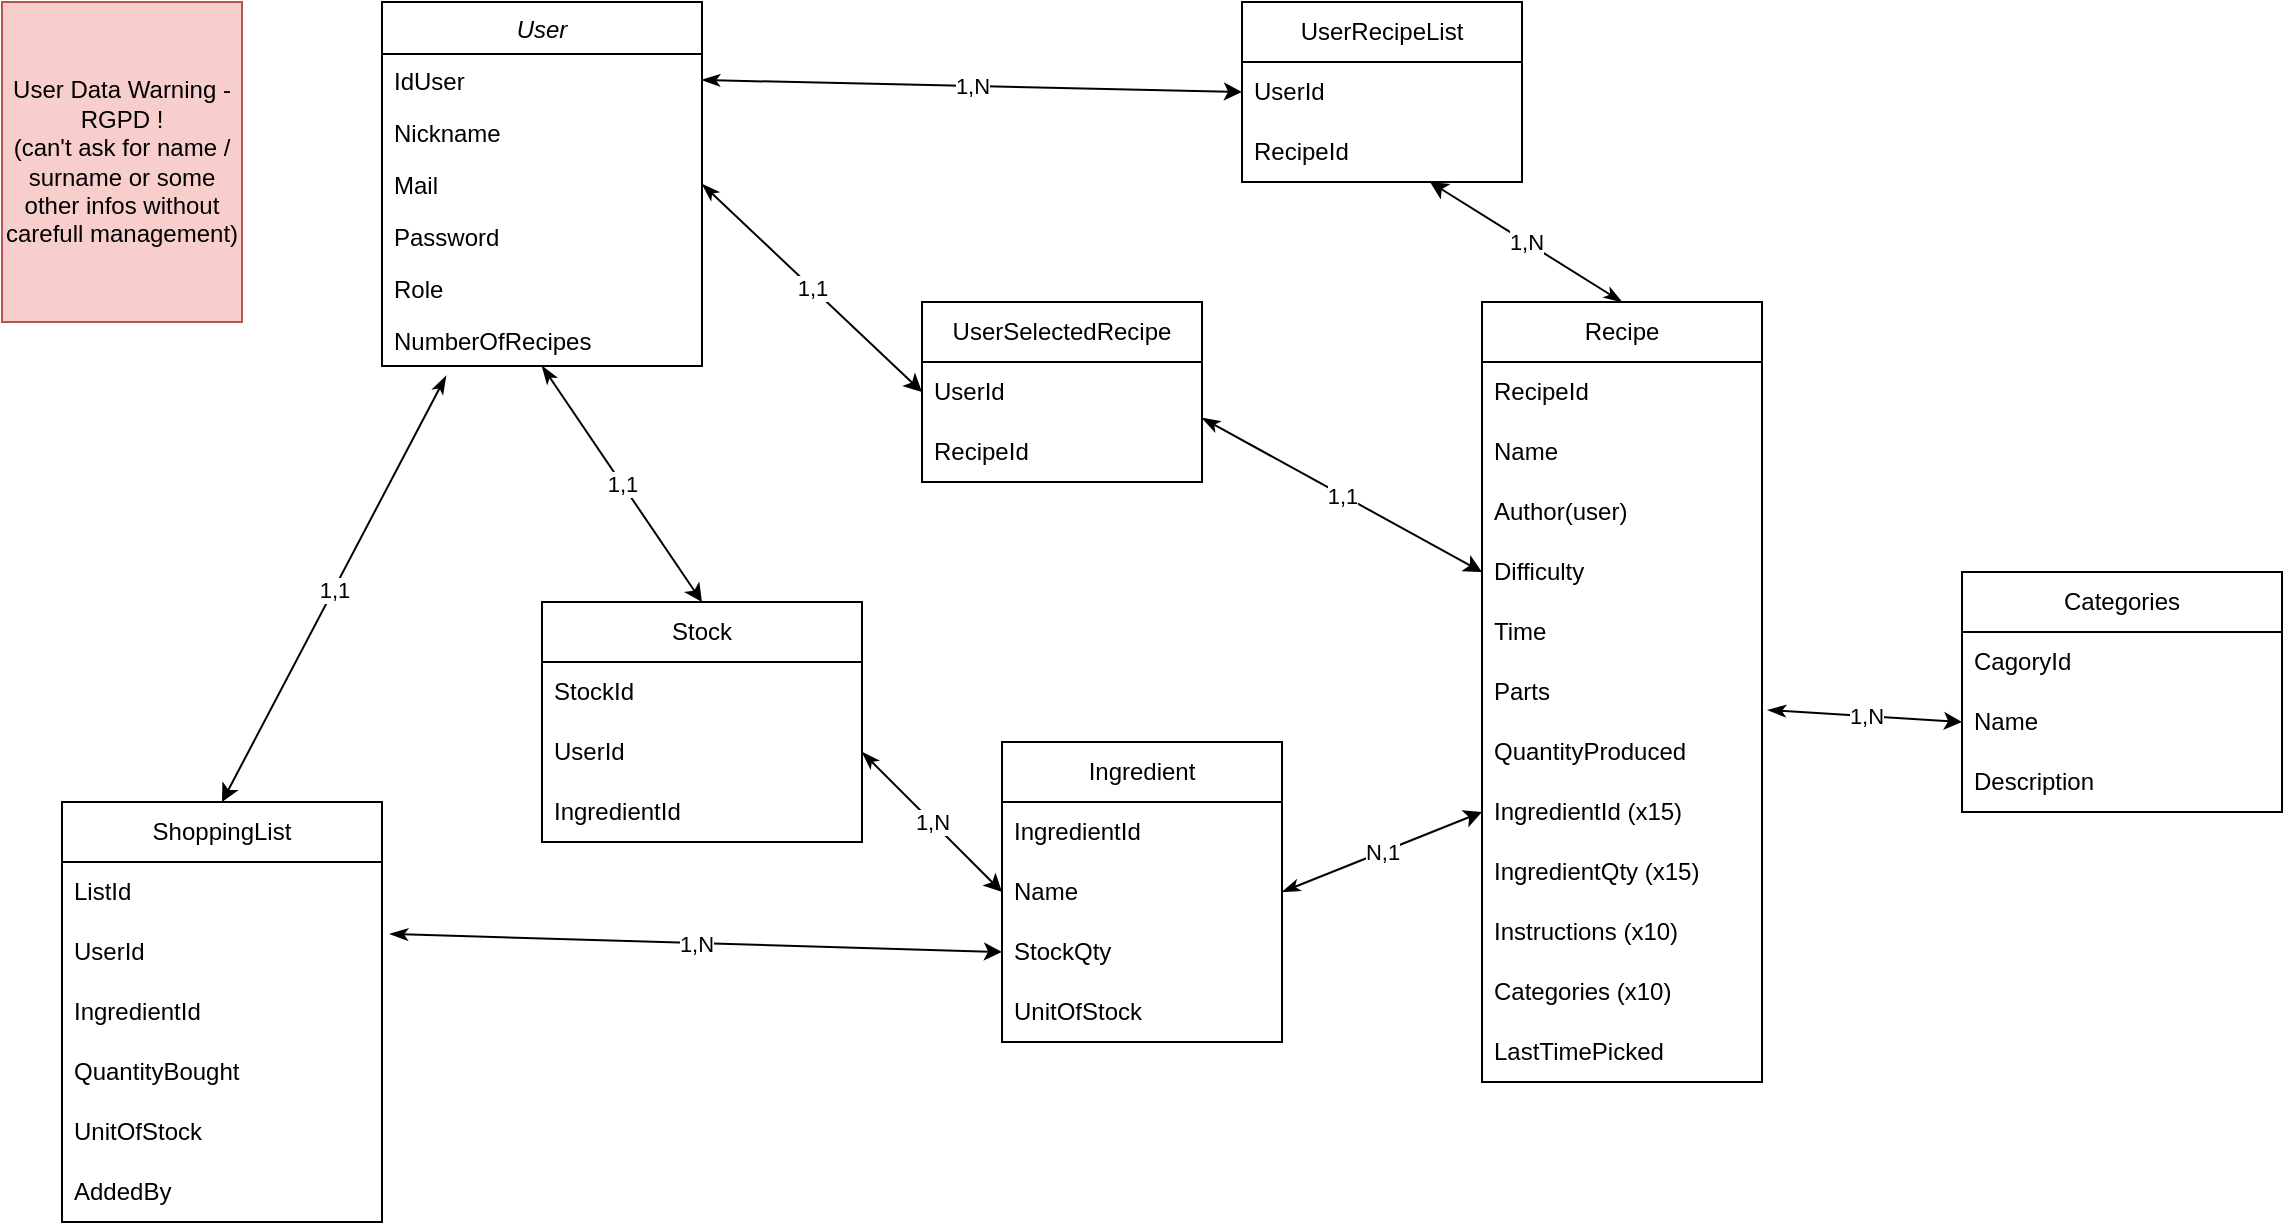 <mxfile version="21.1.4" type="github">
  <diagram id="C5RBs43oDa-KdzZeNtuy" name="Page-1">
    <mxGraphModel dx="1235" dy="666" grid="1" gridSize="10" guides="1" tooltips="1" connect="1" arrows="1" fold="1" page="1" pageScale="1" pageWidth="827" pageHeight="1169" math="0" shadow="0">
      <root>
        <mxCell id="WIyWlLk6GJQsqaUBKTNV-0" />
        <mxCell id="WIyWlLk6GJQsqaUBKTNV-1" parent="WIyWlLk6GJQsqaUBKTNV-0" />
        <mxCell id="zkfFHV4jXpPFQw0GAbJ--0" value="User" style="swimlane;fontStyle=2;align=center;verticalAlign=top;childLayout=stackLayout;horizontal=1;startSize=26;horizontalStack=0;resizeParent=1;resizeLast=0;collapsible=1;marginBottom=0;rounded=0;shadow=0;strokeWidth=1;" parent="WIyWlLk6GJQsqaUBKTNV-1" vertex="1">
          <mxGeometry x="200" y="10" width="160" height="182" as="geometry">
            <mxRectangle x="230" y="140" width="160" height="26" as="alternateBounds" />
          </mxGeometry>
        </mxCell>
        <mxCell id="zkfFHV4jXpPFQw0GAbJ--1" value="IdUser" style="text;align=left;verticalAlign=top;spacingLeft=4;spacingRight=4;overflow=hidden;rotatable=0;points=[[0,0.5],[1,0.5]];portConstraint=eastwest;" parent="zkfFHV4jXpPFQw0GAbJ--0" vertex="1">
          <mxGeometry y="26" width="160" height="26" as="geometry" />
        </mxCell>
        <mxCell id="ID5eZU1FUtA1wJAW-733-2" value="Nickname" style="text;align=left;verticalAlign=top;spacingLeft=4;spacingRight=4;overflow=hidden;rotatable=0;points=[[0,0.5],[1,0.5]];portConstraint=eastwest;" parent="zkfFHV4jXpPFQw0GAbJ--0" vertex="1">
          <mxGeometry y="52" width="160" height="26" as="geometry" />
        </mxCell>
        <mxCell id="zkfFHV4jXpPFQw0GAbJ--2" value="Mail" style="text;align=left;verticalAlign=top;spacingLeft=4;spacingRight=4;overflow=hidden;rotatable=0;points=[[0,0.5],[1,0.5]];portConstraint=eastwest;rounded=0;shadow=0;html=0;" parent="zkfFHV4jXpPFQw0GAbJ--0" vertex="1">
          <mxGeometry y="78" width="160" height="26" as="geometry" />
        </mxCell>
        <mxCell id="ID5eZU1FUtA1wJAW-733-3" value="Password" style="text;align=left;verticalAlign=top;spacingLeft=4;spacingRight=4;overflow=hidden;rotatable=0;points=[[0,0.5],[1,0.5]];portConstraint=eastwest;rounded=0;shadow=0;html=0;" parent="zkfFHV4jXpPFQw0GAbJ--0" vertex="1">
          <mxGeometry y="104" width="160" height="26" as="geometry" />
        </mxCell>
        <mxCell id="zkfFHV4jXpPFQw0GAbJ--3" value="Role" style="text;align=left;verticalAlign=top;spacingLeft=4;spacingRight=4;overflow=hidden;rotatable=0;points=[[0,0.5],[1,0.5]];portConstraint=eastwest;rounded=0;shadow=0;html=0;" parent="zkfFHV4jXpPFQw0GAbJ--0" vertex="1">
          <mxGeometry y="130" width="160" height="26" as="geometry" />
        </mxCell>
        <mxCell id="ID5eZU1FUtA1wJAW-733-44" value="NumberOfRecipes" style="text;align=left;verticalAlign=top;spacingLeft=4;spacingRight=4;overflow=hidden;rotatable=0;points=[[0,0.5],[1,0.5]];portConstraint=eastwest;rounded=0;shadow=0;html=0;" parent="zkfFHV4jXpPFQw0GAbJ--0" vertex="1">
          <mxGeometry y="156" width="160" height="26" as="geometry" />
        </mxCell>
        <mxCell id="ID5eZU1FUtA1wJAW-733-0" value="&lt;div&gt;User Data Warning - RGPD !&lt;/div&gt;&lt;div&gt;(can&#39;t ask for name / surname or some other infos without carefull management)&lt;br&gt;&lt;/div&gt;" style="rounded=0;whiteSpace=wrap;html=1;fillColor=#f8cecc;strokeColor=#b85450;" parent="WIyWlLk6GJQsqaUBKTNV-1" vertex="1">
          <mxGeometry x="10" y="10" width="120" height="160" as="geometry" />
        </mxCell>
        <mxCell id="ID5eZU1FUtA1wJAW-733-4" value="Recipe" style="swimlane;fontStyle=0;childLayout=stackLayout;horizontal=1;startSize=30;horizontalStack=0;resizeParent=1;resizeParentMax=0;resizeLast=0;collapsible=1;marginBottom=0;whiteSpace=wrap;html=1;" parent="WIyWlLk6GJQsqaUBKTNV-1" vertex="1">
          <mxGeometry x="750" y="160" width="140" height="390" as="geometry" />
        </mxCell>
        <mxCell id="ID5eZU1FUtA1wJAW-733-5" value="RecipeId" style="text;strokeColor=none;fillColor=none;align=left;verticalAlign=middle;spacingLeft=4;spacingRight=4;overflow=hidden;points=[[0,0.5],[1,0.5]];portConstraint=eastwest;rotatable=0;whiteSpace=wrap;html=1;" parent="ID5eZU1FUtA1wJAW-733-4" vertex="1">
          <mxGeometry y="30" width="140" height="30" as="geometry" />
        </mxCell>
        <mxCell id="ID5eZU1FUtA1wJAW-733-6" value="Name" style="text;strokeColor=none;fillColor=none;align=left;verticalAlign=middle;spacingLeft=4;spacingRight=4;overflow=hidden;points=[[0,0.5],[1,0.5]];portConstraint=eastwest;rotatable=0;whiteSpace=wrap;html=1;" parent="ID5eZU1FUtA1wJAW-733-4" vertex="1">
          <mxGeometry y="60" width="140" height="30" as="geometry" />
        </mxCell>
        <mxCell id="ID5eZU1FUtA1wJAW-733-7" value="Author(user)" style="text;strokeColor=none;fillColor=none;align=left;verticalAlign=middle;spacingLeft=4;spacingRight=4;overflow=hidden;points=[[0,0.5],[1,0.5]];portConstraint=eastwest;rotatable=0;whiteSpace=wrap;html=1;" parent="ID5eZU1FUtA1wJAW-733-4" vertex="1">
          <mxGeometry y="90" width="140" height="30" as="geometry" />
        </mxCell>
        <mxCell id="ID5eZU1FUtA1wJAW-733-21" value="Difficulty" style="text;strokeColor=none;fillColor=none;align=left;verticalAlign=middle;spacingLeft=4;spacingRight=4;overflow=hidden;points=[[0,0.5],[1,0.5]];portConstraint=eastwest;rotatable=0;whiteSpace=wrap;html=1;" parent="ID5eZU1FUtA1wJAW-733-4" vertex="1">
          <mxGeometry y="120" width="140" height="30" as="geometry" />
        </mxCell>
        <mxCell id="ID5eZU1FUtA1wJAW-733-20" value="Time" style="text;strokeColor=none;fillColor=none;align=left;verticalAlign=middle;spacingLeft=4;spacingRight=4;overflow=hidden;points=[[0,0.5],[1,0.5]];portConstraint=eastwest;rotatable=0;whiteSpace=wrap;html=1;" parent="ID5eZU1FUtA1wJAW-733-4" vertex="1">
          <mxGeometry y="150" width="140" height="30" as="geometry" />
        </mxCell>
        <mxCell id="ID5eZU1FUtA1wJAW-733-19" value="Parts" style="text;strokeColor=none;fillColor=none;align=left;verticalAlign=middle;spacingLeft=4;spacingRight=4;overflow=hidden;points=[[0,0.5],[1,0.5]];portConstraint=eastwest;rotatable=0;whiteSpace=wrap;html=1;" parent="ID5eZU1FUtA1wJAW-733-4" vertex="1">
          <mxGeometry y="180" width="140" height="30" as="geometry" />
        </mxCell>
        <mxCell id="ID5eZU1FUtA1wJAW-733-47" value="QuantityProduced" style="text;strokeColor=none;fillColor=none;align=left;verticalAlign=middle;spacingLeft=4;spacingRight=4;overflow=hidden;points=[[0,0.5],[1,0.5]];portConstraint=eastwest;rotatable=0;whiteSpace=wrap;html=1;" parent="ID5eZU1FUtA1wJAW-733-4" vertex="1">
          <mxGeometry y="210" width="140" height="30" as="geometry" />
        </mxCell>
        <mxCell id="ID5eZU1FUtA1wJAW-733-54" value="IngredientId (x15)" style="text;strokeColor=none;fillColor=none;align=left;verticalAlign=middle;spacingLeft=4;spacingRight=4;overflow=hidden;points=[[0,0.5],[1,0.5]];portConstraint=eastwest;rotatable=0;whiteSpace=wrap;html=1;" parent="ID5eZU1FUtA1wJAW-733-4" vertex="1">
          <mxGeometry y="240" width="140" height="30" as="geometry" />
        </mxCell>
        <mxCell id="ID5eZU1FUtA1wJAW-733-18" value="IngredientQty (x15)" style="text;strokeColor=none;fillColor=none;align=left;verticalAlign=middle;spacingLeft=4;spacingRight=4;overflow=hidden;points=[[0,0.5],[1,0.5]];portConstraint=eastwest;rotatable=0;whiteSpace=wrap;html=1;" parent="ID5eZU1FUtA1wJAW-733-4" vertex="1">
          <mxGeometry y="270" width="140" height="30" as="geometry" />
        </mxCell>
        <mxCell id="ID5eZU1FUtA1wJAW-733-49" value="Instructions (x10)" style="text;strokeColor=none;fillColor=none;align=left;verticalAlign=middle;spacingLeft=4;spacingRight=4;overflow=hidden;points=[[0,0.5],[1,0.5]];portConstraint=eastwest;rotatable=0;whiteSpace=wrap;html=1;" parent="ID5eZU1FUtA1wJAW-733-4" vertex="1">
          <mxGeometry y="300" width="140" height="30" as="geometry" />
        </mxCell>
        <mxCell id="4q4shHsFP2MKsgpGnsUL-12" value="Categories (x10)" style="text;strokeColor=none;fillColor=none;align=left;verticalAlign=middle;spacingLeft=4;spacingRight=4;overflow=hidden;points=[[0,0.5],[1,0.5]];portConstraint=eastwest;rotatable=0;whiteSpace=wrap;html=1;" vertex="1" parent="ID5eZU1FUtA1wJAW-733-4">
          <mxGeometry y="330" width="140" height="30" as="geometry" />
        </mxCell>
        <mxCell id="4q4shHsFP2MKsgpGnsUL-13" value="LastTimePicked" style="text;strokeColor=none;fillColor=none;align=left;verticalAlign=middle;spacingLeft=4;spacingRight=4;overflow=hidden;points=[[0,0.5],[1,0.5]];portConstraint=eastwest;rotatable=0;whiteSpace=wrap;html=1;" vertex="1" parent="ID5eZU1FUtA1wJAW-733-4">
          <mxGeometry y="360" width="140" height="30" as="geometry" />
        </mxCell>
        <mxCell id="ID5eZU1FUtA1wJAW-733-8" value="Ingredient" style="swimlane;fontStyle=0;childLayout=stackLayout;horizontal=1;startSize=30;horizontalStack=0;resizeParent=1;resizeParentMax=0;resizeLast=0;collapsible=1;marginBottom=0;whiteSpace=wrap;html=1;" parent="WIyWlLk6GJQsqaUBKTNV-1" vertex="1">
          <mxGeometry x="510" y="380" width="140" height="150" as="geometry" />
        </mxCell>
        <mxCell id="ID5eZU1FUtA1wJAW-733-9" value="IngredientId" style="text;strokeColor=none;fillColor=none;align=left;verticalAlign=middle;spacingLeft=4;spacingRight=4;overflow=hidden;points=[[0,0.5],[1,0.5]];portConstraint=eastwest;rotatable=0;whiteSpace=wrap;html=1;" parent="ID5eZU1FUtA1wJAW-733-8" vertex="1">
          <mxGeometry y="30" width="140" height="30" as="geometry" />
        </mxCell>
        <mxCell id="ID5eZU1FUtA1wJAW-733-10" value="Name" style="text;strokeColor=none;fillColor=none;align=left;verticalAlign=middle;spacingLeft=4;spacingRight=4;overflow=hidden;points=[[0,0.5],[1,0.5]];portConstraint=eastwest;rotatable=0;whiteSpace=wrap;html=1;" parent="ID5eZU1FUtA1wJAW-733-8" vertex="1">
          <mxGeometry y="60" width="140" height="30" as="geometry" />
        </mxCell>
        <mxCell id="ID5eZU1FUtA1wJAW-733-16" value="StockQty" style="text;strokeColor=none;fillColor=none;align=left;verticalAlign=middle;spacingLeft=4;spacingRight=4;overflow=hidden;points=[[0,0.5],[1,0.5]];portConstraint=eastwest;rotatable=0;whiteSpace=wrap;html=1;" parent="ID5eZU1FUtA1wJAW-733-8" vertex="1">
          <mxGeometry y="90" width="140" height="30" as="geometry" />
        </mxCell>
        <mxCell id="ID5eZU1FUtA1wJAW-733-17" value="UnitOfStock" style="text;strokeColor=none;fillColor=none;align=left;verticalAlign=middle;spacingLeft=4;spacingRight=4;overflow=hidden;points=[[0,0.5],[1,0.5]];portConstraint=eastwest;rotatable=0;whiteSpace=wrap;html=1;" parent="ID5eZU1FUtA1wJAW-733-8" vertex="1">
          <mxGeometry y="120" width="140" height="30" as="geometry" />
        </mxCell>
        <mxCell id="ID5eZU1FUtA1wJAW-733-12" value="UserRecipeList" style="swimlane;fontStyle=0;childLayout=stackLayout;horizontal=1;startSize=30;horizontalStack=0;resizeParent=1;resizeParentMax=0;resizeLast=0;collapsible=1;marginBottom=0;whiteSpace=wrap;html=1;" parent="WIyWlLk6GJQsqaUBKTNV-1" vertex="1">
          <mxGeometry x="630" y="10" width="140" height="90" as="geometry" />
        </mxCell>
        <mxCell id="ID5eZU1FUtA1wJAW-733-13" value="UserId" style="text;strokeColor=none;fillColor=none;align=left;verticalAlign=middle;spacingLeft=4;spacingRight=4;overflow=hidden;points=[[0,0.5],[1,0.5]];portConstraint=eastwest;rotatable=0;whiteSpace=wrap;html=1;" parent="ID5eZU1FUtA1wJAW-733-12" vertex="1">
          <mxGeometry y="30" width="140" height="30" as="geometry" />
        </mxCell>
        <mxCell id="ID5eZU1FUtA1wJAW-733-14" value="RecipeId" style="text;strokeColor=none;fillColor=none;align=left;verticalAlign=middle;spacingLeft=4;spacingRight=4;overflow=hidden;points=[[0,0.5],[1,0.5]];portConstraint=eastwest;rotatable=0;whiteSpace=wrap;html=1;" parent="ID5eZU1FUtA1wJAW-733-12" vertex="1">
          <mxGeometry y="60" width="140" height="30" as="geometry" />
        </mxCell>
        <mxCell id="ID5eZU1FUtA1wJAW-733-22" value="Stock" style="swimlane;fontStyle=0;childLayout=stackLayout;horizontal=1;startSize=30;horizontalStack=0;resizeParent=1;resizeParentMax=0;resizeLast=0;collapsible=1;marginBottom=0;whiteSpace=wrap;html=1;" parent="WIyWlLk6GJQsqaUBKTNV-1" vertex="1">
          <mxGeometry x="280" y="310" width="160" height="120" as="geometry" />
        </mxCell>
        <mxCell id="ID5eZU1FUtA1wJAW-733-24" value="StockId" style="text;strokeColor=none;fillColor=none;align=left;verticalAlign=middle;spacingLeft=4;spacingRight=4;overflow=hidden;points=[[0,0.5],[1,0.5]];portConstraint=eastwest;rotatable=0;whiteSpace=wrap;html=1;" parent="ID5eZU1FUtA1wJAW-733-22" vertex="1">
          <mxGeometry y="30" width="160" height="30" as="geometry" />
        </mxCell>
        <mxCell id="ID5eZU1FUtA1wJAW-733-23" value="UserId" style="text;strokeColor=none;fillColor=none;align=left;verticalAlign=middle;spacingLeft=4;spacingRight=4;overflow=hidden;points=[[0,0.5],[1,0.5]];portConstraint=eastwest;rotatable=0;whiteSpace=wrap;html=1;" parent="ID5eZU1FUtA1wJAW-733-22" vertex="1">
          <mxGeometry y="60" width="160" height="30" as="geometry" />
        </mxCell>
        <mxCell id="ID5eZU1FUtA1wJAW-733-25" value="IngredientId" style="text;strokeColor=none;fillColor=none;align=left;verticalAlign=middle;spacingLeft=4;spacingRight=4;overflow=hidden;points=[[0,0.5],[1,0.5]];portConstraint=eastwest;rotatable=0;whiteSpace=wrap;html=1;" parent="ID5eZU1FUtA1wJAW-733-22" vertex="1">
          <mxGeometry y="90" width="160" height="30" as="geometry" />
        </mxCell>
        <mxCell id="ID5eZU1FUtA1wJAW-733-26" value="" style="endArrow=classic;html=1;rounded=0;exitX=0.5;exitY=1;exitDx=0;exitDy=0;entryX=0.5;entryY=0;entryDx=0;entryDy=0;startArrow=classicThin;startFill=1;" parent="WIyWlLk6GJQsqaUBKTNV-1" source="zkfFHV4jXpPFQw0GAbJ--0" target="ID5eZU1FUtA1wJAW-733-22" edge="1">
          <mxGeometry relative="1" as="geometry">
            <mxPoint x="290" y="210" as="sourcePoint" />
            <mxPoint x="450" y="210" as="targetPoint" />
          </mxGeometry>
        </mxCell>
        <mxCell id="ID5eZU1FUtA1wJAW-733-27" value="1,1" style="edgeLabel;resizable=0;html=1;align=center;verticalAlign=middle;" parent="ID5eZU1FUtA1wJAW-733-26" connectable="0" vertex="1">
          <mxGeometry relative="1" as="geometry" />
        </mxCell>
        <mxCell id="ID5eZU1FUtA1wJAW-733-30" value="UserSelectedRecipe" style="swimlane;fontStyle=0;childLayout=stackLayout;horizontal=1;startSize=30;horizontalStack=0;resizeParent=1;resizeParentMax=0;resizeLast=0;collapsible=1;marginBottom=0;whiteSpace=wrap;html=1;" parent="WIyWlLk6GJQsqaUBKTNV-1" vertex="1">
          <mxGeometry x="470" y="160" width="140" height="90" as="geometry" />
        </mxCell>
        <mxCell id="ID5eZU1FUtA1wJAW-733-31" value="UserId" style="text;strokeColor=none;fillColor=none;align=left;verticalAlign=middle;spacingLeft=4;spacingRight=4;overflow=hidden;points=[[0,0.5],[1,0.5]];portConstraint=eastwest;rotatable=0;whiteSpace=wrap;html=1;" parent="ID5eZU1FUtA1wJAW-733-30" vertex="1">
          <mxGeometry y="30" width="140" height="30" as="geometry" />
        </mxCell>
        <mxCell id="ID5eZU1FUtA1wJAW-733-32" value="RecipeId" style="text;strokeColor=none;fillColor=none;align=left;verticalAlign=middle;spacingLeft=4;spacingRight=4;overflow=hidden;points=[[0,0.5],[1,0.5]];portConstraint=eastwest;rotatable=0;whiteSpace=wrap;html=1;" parent="ID5eZU1FUtA1wJAW-733-30" vertex="1">
          <mxGeometry y="60" width="140" height="30" as="geometry" />
        </mxCell>
        <mxCell id="ID5eZU1FUtA1wJAW-733-34" value="" style="endArrow=classic;html=1;rounded=0;exitX=1;exitY=0.5;exitDx=0;exitDy=0;entryX=0;entryY=0.5;entryDx=0;entryDy=0;startArrow=classicThin;startFill=1;" parent="WIyWlLk6GJQsqaUBKTNV-1" source="zkfFHV4jXpPFQw0GAbJ--2" target="ID5eZU1FUtA1wJAW-733-31" edge="1">
          <mxGeometry relative="1" as="geometry">
            <mxPoint x="390" y="60" as="sourcePoint" />
            <mxPoint x="390" y="194" as="targetPoint" />
          </mxGeometry>
        </mxCell>
        <mxCell id="ID5eZU1FUtA1wJAW-733-35" value="1,1" style="edgeLabel;resizable=0;html=1;align=center;verticalAlign=middle;" parent="ID5eZU1FUtA1wJAW-733-34" connectable="0" vertex="1">
          <mxGeometry relative="1" as="geometry" />
        </mxCell>
        <mxCell id="ID5eZU1FUtA1wJAW-733-36" value="" style="endArrow=classic;html=1;rounded=0;exitX=1;exitY=0.5;exitDx=0;exitDy=0;entryX=0;entryY=0.5;entryDx=0;entryDy=0;startArrow=classicThin;startFill=1;" parent="WIyWlLk6GJQsqaUBKTNV-1" source="zkfFHV4jXpPFQw0GAbJ--1" target="ID5eZU1FUtA1wJAW-733-13" edge="1">
          <mxGeometry relative="1" as="geometry">
            <mxPoint x="480" y="10" as="sourcePoint" />
            <mxPoint x="480" y="144" as="targetPoint" />
          </mxGeometry>
        </mxCell>
        <mxCell id="ID5eZU1FUtA1wJAW-733-37" value="1,N" style="edgeLabel;resizable=0;html=1;align=center;verticalAlign=middle;" parent="ID5eZU1FUtA1wJAW-733-36" connectable="0" vertex="1">
          <mxGeometry relative="1" as="geometry" />
        </mxCell>
        <mxCell id="ID5eZU1FUtA1wJAW-733-38" value="" style="endArrow=classic;html=1;rounded=0;exitX=0.5;exitY=0;exitDx=0;exitDy=0;startArrow=classicThin;startFill=1;" parent="WIyWlLk6GJQsqaUBKTNV-1" source="ID5eZU1FUtA1wJAW-733-4" target="ID5eZU1FUtA1wJAW-733-14" edge="1">
          <mxGeometry relative="1" as="geometry">
            <mxPoint x="590" y="220" as="sourcePoint" />
            <mxPoint x="700" y="140" as="targetPoint" />
          </mxGeometry>
        </mxCell>
        <mxCell id="ID5eZU1FUtA1wJAW-733-39" value="1,N" style="edgeLabel;resizable=0;html=1;align=center;verticalAlign=middle;" parent="ID5eZU1FUtA1wJAW-733-38" connectable="0" vertex="1">
          <mxGeometry relative="1" as="geometry" />
        </mxCell>
        <mxCell id="ID5eZU1FUtA1wJAW-733-42" value="" style="endArrow=classic;html=1;rounded=0;exitX=1;exitY=0.5;exitDx=0;exitDy=0;entryX=0;entryY=0.5;entryDx=0;entryDy=0;startArrow=classicThin;startFill=1;" parent="WIyWlLk6GJQsqaUBKTNV-1" source="ID5eZU1FUtA1wJAW-733-23" target="ID5eZU1FUtA1wJAW-733-10" edge="1">
          <mxGeometry relative="1" as="geometry">
            <mxPoint x="400" y="300" as="sourcePoint" />
            <mxPoint x="670" y="306" as="targetPoint" />
          </mxGeometry>
        </mxCell>
        <mxCell id="ID5eZU1FUtA1wJAW-733-43" value="1,N" style="edgeLabel;resizable=0;html=1;align=center;verticalAlign=middle;" parent="ID5eZU1FUtA1wJAW-733-42" connectable="0" vertex="1">
          <mxGeometry relative="1" as="geometry" />
        </mxCell>
        <mxCell id="ID5eZU1FUtA1wJAW-733-45" value="" style="endArrow=classic;html=1;rounded=0;entryX=0;entryY=0.5;entryDx=0;entryDy=0;startArrow=classicThin;startFill=1;exitX=1;exitY=-0.067;exitDx=0;exitDy=0;exitPerimeter=0;" parent="WIyWlLk6GJQsqaUBKTNV-1" target="ID5eZU1FUtA1wJAW-733-21" edge="1" source="ID5eZU1FUtA1wJAW-733-32">
          <mxGeometry relative="1" as="geometry">
            <mxPoint x="570" y="210" as="sourcePoint" />
            <mxPoint x="730" y="274" as="targetPoint" />
          </mxGeometry>
        </mxCell>
        <mxCell id="ID5eZU1FUtA1wJAW-733-46" value="1,1" style="edgeLabel;resizable=0;html=1;align=center;verticalAlign=middle;" parent="ID5eZU1FUtA1wJAW-733-45" connectable="0" vertex="1">
          <mxGeometry relative="1" as="geometry" />
        </mxCell>
        <mxCell id="ID5eZU1FUtA1wJAW-733-58" value="" style="endArrow=classic;html=1;rounded=0;exitX=1;exitY=0.5;exitDx=0;exitDy=0;entryX=0;entryY=0.5;entryDx=0;entryDy=0;startArrow=classicThin;startFill=1;" parent="WIyWlLk6GJQsqaUBKTNV-1" source="ID5eZU1FUtA1wJAW-733-10" target="ID5eZU1FUtA1wJAW-733-54" edge="1">
          <mxGeometry relative="1" as="geometry">
            <mxPoint x="580" y="290" as="sourcePoint" />
            <mxPoint x="690" y="350" as="targetPoint" />
          </mxGeometry>
        </mxCell>
        <mxCell id="ID5eZU1FUtA1wJAW-733-59" value="N,1" style="edgeLabel;resizable=0;html=1;align=center;verticalAlign=middle;" parent="ID5eZU1FUtA1wJAW-733-58" connectable="0" vertex="1">
          <mxGeometry relative="1" as="geometry" />
        </mxCell>
        <mxCell id="4q4shHsFP2MKsgpGnsUL-0" value="ShoppingList" style="swimlane;fontStyle=0;childLayout=stackLayout;horizontal=1;startSize=30;horizontalStack=0;resizeParent=1;resizeParentMax=0;resizeLast=0;collapsible=1;marginBottom=0;whiteSpace=wrap;html=1;" vertex="1" parent="WIyWlLk6GJQsqaUBKTNV-1">
          <mxGeometry x="40" y="410" width="160" height="210" as="geometry" />
        </mxCell>
        <mxCell id="4q4shHsFP2MKsgpGnsUL-1" value="ListId" style="text;strokeColor=none;fillColor=none;align=left;verticalAlign=middle;spacingLeft=4;spacingRight=4;overflow=hidden;points=[[0,0.5],[1,0.5]];portConstraint=eastwest;rotatable=0;whiteSpace=wrap;html=1;" vertex="1" parent="4q4shHsFP2MKsgpGnsUL-0">
          <mxGeometry y="30" width="160" height="30" as="geometry" />
        </mxCell>
        <mxCell id="4q4shHsFP2MKsgpGnsUL-2" value="UserId" style="text;strokeColor=none;fillColor=none;align=left;verticalAlign=middle;spacingLeft=4;spacingRight=4;overflow=hidden;points=[[0,0.5],[1,0.5]];portConstraint=eastwest;rotatable=0;whiteSpace=wrap;html=1;" vertex="1" parent="4q4shHsFP2MKsgpGnsUL-0">
          <mxGeometry y="60" width="160" height="30" as="geometry" />
        </mxCell>
        <mxCell id="4q4shHsFP2MKsgpGnsUL-9" value="IngredientId" style="text;strokeColor=none;fillColor=none;align=left;verticalAlign=middle;spacingLeft=4;spacingRight=4;overflow=hidden;points=[[0,0.5],[1,0.5]];portConstraint=eastwest;rotatable=0;whiteSpace=wrap;html=1;" vertex="1" parent="4q4shHsFP2MKsgpGnsUL-0">
          <mxGeometry y="90" width="160" height="30" as="geometry" />
        </mxCell>
        <mxCell id="4q4shHsFP2MKsgpGnsUL-3" value="QuantityBought" style="text;strokeColor=none;fillColor=none;align=left;verticalAlign=middle;spacingLeft=4;spacingRight=4;overflow=hidden;points=[[0,0.5],[1,0.5]];portConstraint=eastwest;rotatable=0;whiteSpace=wrap;html=1;" vertex="1" parent="4q4shHsFP2MKsgpGnsUL-0">
          <mxGeometry y="120" width="160" height="30" as="geometry" />
        </mxCell>
        <mxCell id="4q4shHsFP2MKsgpGnsUL-10" value="&lt;div&gt;UnitOfStock&lt;/div&gt;" style="text;strokeColor=none;fillColor=none;align=left;verticalAlign=middle;spacingLeft=4;spacingRight=4;overflow=hidden;points=[[0,0.5],[1,0.5]];portConstraint=eastwest;rotatable=0;whiteSpace=wrap;html=1;" vertex="1" parent="4q4shHsFP2MKsgpGnsUL-0">
          <mxGeometry y="150" width="160" height="30" as="geometry" />
        </mxCell>
        <mxCell id="4q4shHsFP2MKsgpGnsUL-11" value="AddedBy" style="text;strokeColor=none;fillColor=none;align=left;verticalAlign=middle;spacingLeft=4;spacingRight=4;overflow=hidden;points=[[0,0.5],[1,0.5]];portConstraint=eastwest;rotatable=0;whiteSpace=wrap;html=1;" vertex="1" parent="4q4shHsFP2MKsgpGnsUL-0">
          <mxGeometry y="180" width="160" height="30" as="geometry" />
        </mxCell>
        <mxCell id="4q4shHsFP2MKsgpGnsUL-4" value="" style="endArrow=classic;html=1;rounded=0;exitX=1.025;exitY=0.2;exitDx=0;exitDy=0;entryX=0;entryY=0.5;entryDx=0;entryDy=0;startArrow=classicThin;startFill=1;exitPerimeter=0;" edge="1" parent="WIyWlLk6GJQsqaUBKTNV-1" source="4q4shHsFP2MKsgpGnsUL-2" target="ID5eZU1FUtA1wJAW-733-16">
          <mxGeometry relative="1" as="geometry">
            <mxPoint x="330" y="460" as="sourcePoint" />
            <mxPoint x="400" y="530" as="targetPoint" />
          </mxGeometry>
        </mxCell>
        <mxCell id="4q4shHsFP2MKsgpGnsUL-5" value="1,N" style="edgeLabel;resizable=0;html=1;align=center;verticalAlign=middle;" connectable="0" vertex="1" parent="4q4shHsFP2MKsgpGnsUL-4">
          <mxGeometry relative="1" as="geometry" />
        </mxCell>
        <mxCell id="4q4shHsFP2MKsgpGnsUL-7" value="" style="endArrow=classic;html=1;rounded=0;exitX=0.2;exitY=1.192;exitDx=0;exitDy=0;entryX=0.5;entryY=0;entryDx=0;entryDy=0;startArrow=classicThin;startFill=1;exitPerimeter=0;" edge="1" parent="WIyWlLk6GJQsqaUBKTNV-1" source="ID5eZU1FUtA1wJAW-733-44" target="4q4shHsFP2MKsgpGnsUL-0">
          <mxGeometry relative="1" as="geometry">
            <mxPoint x="70" y="250" as="sourcePoint" />
            <mxPoint x="150" y="368" as="targetPoint" />
          </mxGeometry>
        </mxCell>
        <mxCell id="4q4shHsFP2MKsgpGnsUL-8" value="1,1" style="edgeLabel;resizable=0;html=1;align=center;verticalAlign=middle;" connectable="0" vertex="1" parent="4q4shHsFP2MKsgpGnsUL-7">
          <mxGeometry relative="1" as="geometry" />
        </mxCell>
        <mxCell id="4q4shHsFP2MKsgpGnsUL-14" value="Categories" style="swimlane;fontStyle=0;childLayout=stackLayout;horizontal=1;startSize=30;horizontalStack=0;resizeParent=1;resizeParentMax=0;resizeLast=0;collapsible=1;marginBottom=0;whiteSpace=wrap;html=1;" vertex="1" parent="WIyWlLk6GJQsqaUBKTNV-1">
          <mxGeometry x="990" y="295" width="160" height="120" as="geometry" />
        </mxCell>
        <mxCell id="4q4shHsFP2MKsgpGnsUL-15" value="CagoryId" style="text;strokeColor=none;fillColor=none;align=left;verticalAlign=middle;spacingLeft=4;spacingRight=4;overflow=hidden;points=[[0,0.5],[1,0.5]];portConstraint=eastwest;rotatable=0;whiteSpace=wrap;html=1;" vertex="1" parent="4q4shHsFP2MKsgpGnsUL-14">
          <mxGeometry y="30" width="160" height="30" as="geometry" />
        </mxCell>
        <mxCell id="4q4shHsFP2MKsgpGnsUL-16" value="Name" style="text;strokeColor=none;fillColor=none;align=left;verticalAlign=middle;spacingLeft=4;spacingRight=4;overflow=hidden;points=[[0,0.5],[1,0.5]];portConstraint=eastwest;rotatable=0;whiteSpace=wrap;html=1;" vertex="1" parent="4q4shHsFP2MKsgpGnsUL-14">
          <mxGeometry y="60" width="160" height="30" as="geometry" />
        </mxCell>
        <mxCell id="4q4shHsFP2MKsgpGnsUL-17" value="Description" style="text;strokeColor=none;fillColor=none;align=left;verticalAlign=middle;spacingLeft=4;spacingRight=4;overflow=hidden;points=[[0,0.5],[1,0.5]];portConstraint=eastwest;rotatable=0;whiteSpace=wrap;html=1;" vertex="1" parent="4q4shHsFP2MKsgpGnsUL-14">
          <mxGeometry y="90" width="160" height="30" as="geometry" />
        </mxCell>
        <mxCell id="4q4shHsFP2MKsgpGnsUL-18" value="" style="endArrow=classic;html=1;rounded=0;entryX=0;entryY=0.5;entryDx=0;entryDy=0;startArrow=classicThin;startFill=1;exitX=1.021;exitY=0.8;exitDx=0;exitDy=0;exitPerimeter=0;" edge="1" parent="WIyWlLk6GJQsqaUBKTNV-1" source="ID5eZU1FUtA1wJAW-733-19" target="4q4shHsFP2MKsgpGnsUL-16">
          <mxGeometry relative="1" as="geometry">
            <mxPoint x="910" y="380" as="sourcePoint" />
            <mxPoint x="1020" y="470" as="targetPoint" />
          </mxGeometry>
        </mxCell>
        <mxCell id="4q4shHsFP2MKsgpGnsUL-19" value="1,N" style="edgeLabel;resizable=0;html=1;align=center;verticalAlign=middle;" connectable="0" vertex="1" parent="4q4shHsFP2MKsgpGnsUL-18">
          <mxGeometry relative="1" as="geometry" />
        </mxCell>
      </root>
    </mxGraphModel>
  </diagram>
</mxfile>
